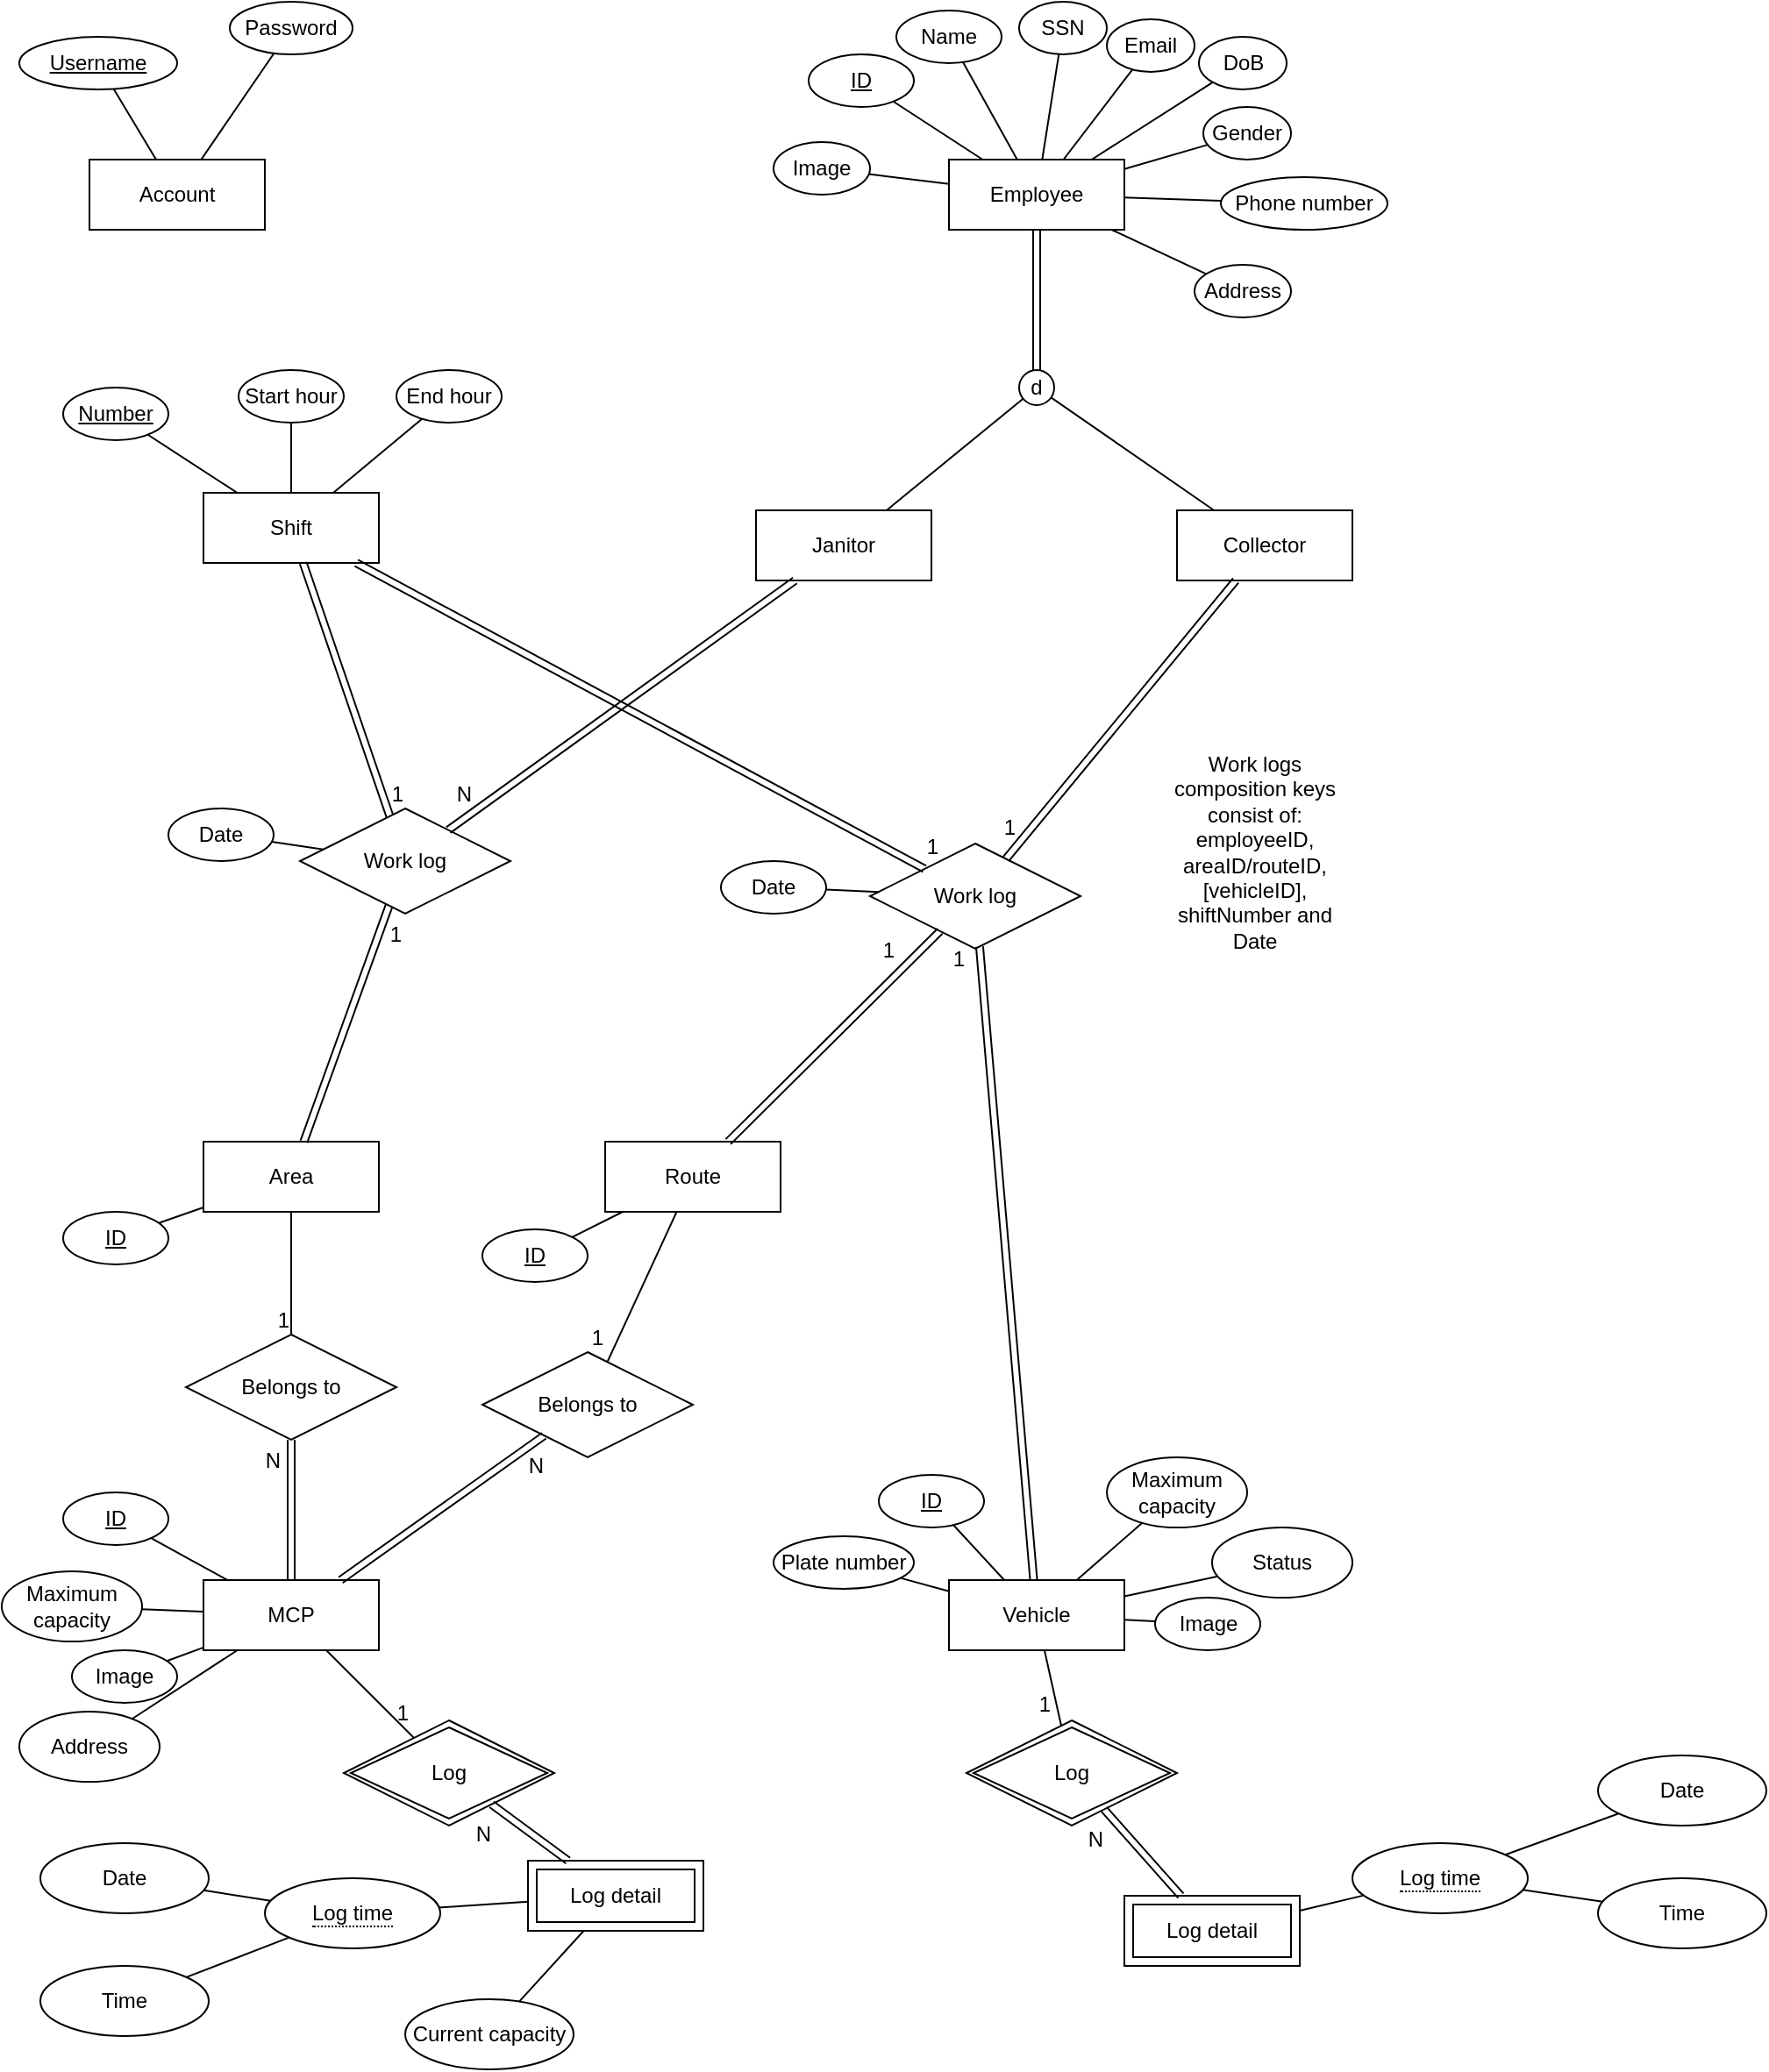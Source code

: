 <mxfile version="21.6.8" type="github">
  <diagram name="Page-1" id="zO1krM9RJwl2RXNE8Sop">
    <mxGraphModel dx="1965" dy="1051" grid="1" gridSize="10" guides="1" tooltips="1" connect="1" arrows="1" fold="1" page="1" pageScale="1" pageWidth="827" pageHeight="1169" math="0" shadow="0">
      <root>
        <mxCell id="0" />
        <mxCell id="1" parent="0" />
        <mxCell id="PcngEi1xsUKJxS339LNE-2" value="Account" style="whiteSpace=wrap;html=1;align=center;" vertex="1" parent="1">
          <mxGeometry x="70" y="120" width="100" height="40" as="geometry" />
        </mxCell>
        <mxCell id="PcngEi1xsUKJxS339LNE-3" value="Username" style="ellipse;whiteSpace=wrap;html=1;align=center;fontStyle=4;" vertex="1" parent="1">
          <mxGeometry x="30" y="50" width="90" height="30" as="geometry" />
        </mxCell>
        <mxCell id="PcngEi1xsUKJxS339LNE-4" value="Password" style="ellipse;whiteSpace=wrap;html=1;align=center;" vertex="1" parent="1">
          <mxGeometry x="150" y="30" width="70" height="30" as="geometry" />
        </mxCell>
        <mxCell id="PcngEi1xsUKJxS339LNE-5" value="" style="endArrow=none;html=1;rounded=0;" edge="1" parent="1" source="PcngEi1xsUKJxS339LNE-3" target="PcngEi1xsUKJxS339LNE-2">
          <mxGeometry width="50" height="50" relative="1" as="geometry">
            <mxPoint x="390" y="670" as="sourcePoint" />
            <mxPoint x="440" y="620" as="targetPoint" />
          </mxGeometry>
        </mxCell>
        <mxCell id="PcngEi1xsUKJxS339LNE-6" value="" style="endArrow=none;html=1;rounded=0;" edge="1" parent="1" source="PcngEi1xsUKJxS339LNE-4" target="PcngEi1xsUKJxS339LNE-2">
          <mxGeometry width="50" height="50" relative="1" as="geometry">
            <mxPoint x="124" y="89" as="sourcePoint" />
            <mxPoint x="175" y="160" as="targetPoint" />
          </mxGeometry>
        </mxCell>
        <mxCell id="PcngEi1xsUKJxS339LNE-7" value="Employee" style="whiteSpace=wrap;html=1;align=center;" vertex="1" parent="1">
          <mxGeometry x="560" y="120" width="100" height="40" as="geometry" />
        </mxCell>
        <mxCell id="PcngEi1xsUKJxS339LNE-8" value="Janitor" style="whiteSpace=wrap;html=1;align=center;" vertex="1" parent="1">
          <mxGeometry x="450" y="320" width="100" height="40" as="geometry" />
        </mxCell>
        <mxCell id="PcngEi1xsUKJxS339LNE-9" value="Collector" style="whiteSpace=wrap;html=1;align=center;" vertex="1" parent="1">
          <mxGeometry x="690" y="320" width="100" height="40" as="geometry" />
        </mxCell>
        <mxCell id="PcngEi1xsUKJxS339LNE-11" value="d" style="ellipse;whiteSpace=wrap;html=1;aspect=fixed;" vertex="1" parent="1">
          <mxGeometry x="600" y="240" width="20" height="20" as="geometry" />
        </mxCell>
        <mxCell id="PcngEi1xsUKJxS339LNE-12" value="" style="shape=link;html=1;rounded=0;" edge="1" parent="1" source="PcngEi1xsUKJxS339LNE-11" target="PcngEi1xsUKJxS339LNE-7">
          <mxGeometry relative="1" as="geometry">
            <mxPoint x="470" y="370" as="sourcePoint" />
            <mxPoint x="630" y="370" as="targetPoint" />
          </mxGeometry>
        </mxCell>
        <mxCell id="PcngEi1xsUKJxS339LNE-14" value="" style="endArrow=none;html=1;rounded=0;" edge="1" parent="1" source="PcngEi1xsUKJxS339LNE-11" target="PcngEi1xsUKJxS339LNE-8">
          <mxGeometry width="50" height="50" relative="1" as="geometry">
            <mxPoint x="193" y="79" as="sourcePoint" />
            <mxPoint x="148" y="130" as="targetPoint" />
          </mxGeometry>
        </mxCell>
        <mxCell id="PcngEi1xsUKJxS339LNE-15" value="" style="endArrow=none;html=1;rounded=0;" edge="1" parent="1" source="PcngEi1xsUKJxS339LNE-11" target="PcngEi1xsUKJxS339LNE-9">
          <mxGeometry width="50" height="50" relative="1" as="geometry">
            <mxPoint x="611" y="265" as="sourcePoint" />
            <mxPoint x="488" y="330" as="targetPoint" />
          </mxGeometry>
        </mxCell>
        <mxCell id="PcngEi1xsUKJxS339LNE-16" value="ID" style="ellipse;whiteSpace=wrap;html=1;align=center;fontStyle=4;" vertex="1" parent="1">
          <mxGeometry x="480" y="60" width="60" height="30" as="geometry" />
        </mxCell>
        <mxCell id="PcngEi1xsUKJxS339LNE-17" value="Name" style="ellipse;whiteSpace=wrap;html=1;align=center;" vertex="1" parent="1">
          <mxGeometry x="530" y="35" width="60" height="30" as="geometry" />
        </mxCell>
        <mxCell id="PcngEi1xsUKJxS339LNE-18" value="SSN" style="ellipse;whiteSpace=wrap;html=1;align=center;" vertex="1" parent="1">
          <mxGeometry x="600" y="30" width="50" height="30" as="geometry" />
        </mxCell>
        <mxCell id="PcngEi1xsUKJxS339LNE-19" value="Email" style="ellipse;whiteSpace=wrap;html=1;align=center;" vertex="1" parent="1">
          <mxGeometry x="650" y="40" width="50" height="30" as="geometry" />
        </mxCell>
        <mxCell id="PcngEi1xsUKJxS339LNE-20" value="DoB" style="ellipse;whiteSpace=wrap;html=1;align=center;" vertex="1" parent="1">
          <mxGeometry x="702.5" y="50" width="50" height="30" as="geometry" />
        </mxCell>
        <mxCell id="PcngEi1xsUKJxS339LNE-21" value="Gender" style="ellipse;whiteSpace=wrap;html=1;align=center;" vertex="1" parent="1">
          <mxGeometry x="705" y="90" width="50" height="30" as="geometry" />
        </mxCell>
        <mxCell id="PcngEi1xsUKJxS339LNE-22" value="Phone number" style="ellipse;whiteSpace=wrap;html=1;align=center;" vertex="1" parent="1">
          <mxGeometry x="715" y="130" width="95" height="30" as="geometry" />
        </mxCell>
        <mxCell id="PcngEi1xsUKJxS339LNE-25" value="Address" style="ellipse;whiteSpace=wrap;html=1;align=center;" vertex="1" parent="1">
          <mxGeometry x="700" y="180" width="55" height="30" as="geometry" />
        </mxCell>
        <mxCell id="PcngEi1xsUKJxS339LNE-26" value="Image" style="ellipse;whiteSpace=wrap;html=1;align=center;" vertex="1" parent="1">
          <mxGeometry x="460" y="110" width="55" height="30" as="geometry" />
        </mxCell>
        <mxCell id="PcngEi1xsUKJxS339LNE-27" value="" style="endArrow=none;html=1;rounded=0;" edge="1" parent="1" source="PcngEi1xsUKJxS339LNE-7" target="PcngEi1xsUKJxS339LNE-16">
          <mxGeometry width="50" height="50" relative="1" as="geometry">
            <mxPoint x="520" y="390" as="sourcePoint" />
            <mxPoint x="570" y="340" as="targetPoint" />
          </mxGeometry>
        </mxCell>
        <mxCell id="PcngEi1xsUKJxS339LNE-29" value="" style="endArrow=none;html=1;rounded=0;" edge="1" parent="1" source="PcngEi1xsUKJxS339LNE-7" target="PcngEi1xsUKJxS339LNE-26">
          <mxGeometry width="50" height="50" relative="1" as="geometry">
            <mxPoint x="589" y="130" as="sourcePoint" />
            <mxPoint x="538" y="97" as="targetPoint" />
          </mxGeometry>
        </mxCell>
        <mxCell id="PcngEi1xsUKJxS339LNE-30" value="" style="endArrow=none;html=1;rounded=0;" edge="1" parent="1" source="PcngEi1xsUKJxS339LNE-7" target="PcngEi1xsUKJxS339LNE-17">
          <mxGeometry width="50" height="50" relative="1" as="geometry">
            <mxPoint x="570" y="144" as="sourcePoint" />
            <mxPoint x="524" y="138" as="targetPoint" />
          </mxGeometry>
        </mxCell>
        <mxCell id="PcngEi1xsUKJxS339LNE-31" value="" style="endArrow=none;html=1;rounded=0;" edge="1" parent="1" source="PcngEi1xsUKJxS339LNE-7" target="PcngEi1xsUKJxS339LNE-18">
          <mxGeometry width="50" height="50" relative="1" as="geometry">
            <mxPoint x="609" y="130" as="sourcePoint" />
            <mxPoint x="578" y="74" as="targetPoint" />
          </mxGeometry>
        </mxCell>
        <mxCell id="PcngEi1xsUKJxS339LNE-32" value="" style="endArrow=none;html=1;rounded=0;" edge="1" parent="1" source="PcngEi1xsUKJxS339LNE-7" target="PcngEi1xsUKJxS339LNE-19">
          <mxGeometry width="50" height="50" relative="1" as="geometry">
            <mxPoint x="623" y="130" as="sourcePoint" />
            <mxPoint x="633" y="70" as="targetPoint" />
          </mxGeometry>
        </mxCell>
        <mxCell id="PcngEi1xsUKJxS339LNE-33" value="" style="endArrow=none;html=1;rounded=0;" edge="1" parent="1" source="PcngEi1xsUKJxS339LNE-7" target="PcngEi1xsUKJxS339LNE-20">
          <mxGeometry width="50" height="50" relative="1" as="geometry">
            <mxPoint x="635" y="130" as="sourcePoint" />
            <mxPoint x="675" y="79" as="targetPoint" />
          </mxGeometry>
        </mxCell>
        <mxCell id="PcngEi1xsUKJxS339LNE-34" value="" style="endArrow=none;html=1;rounded=0;" edge="1" parent="1" source="PcngEi1xsUKJxS339LNE-7" target="PcngEi1xsUKJxS339LNE-21">
          <mxGeometry width="50" height="50" relative="1" as="geometry">
            <mxPoint x="649" y="130" as="sourcePoint" />
            <mxPoint x="734" y="71" as="targetPoint" />
          </mxGeometry>
        </mxCell>
        <mxCell id="PcngEi1xsUKJxS339LNE-35" value="" style="endArrow=none;html=1;rounded=0;" edge="1" parent="1" source="PcngEi1xsUKJxS339LNE-7" target="PcngEi1xsUKJxS339LNE-22">
          <mxGeometry width="50" height="50" relative="1" as="geometry">
            <mxPoint x="662" y="130" as="sourcePoint" />
            <mxPoint x="715" y="104" as="targetPoint" />
          </mxGeometry>
        </mxCell>
        <mxCell id="PcngEi1xsUKJxS339LNE-36" value="" style="endArrow=none;html=1;rounded=0;" edge="1" parent="1" source="PcngEi1xsUKJxS339LNE-7" target="PcngEi1xsUKJxS339LNE-25">
          <mxGeometry width="50" height="50" relative="1" as="geometry">
            <mxPoint x="670" y="145" as="sourcePoint" />
            <mxPoint x="727" y="139" as="targetPoint" />
          </mxGeometry>
        </mxCell>
        <mxCell id="PcngEi1xsUKJxS339LNE-37" value="MCP" style="whiteSpace=wrap;html=1;align=center;" vertex="1" parent="1">
          <mxGeometry x="135" y="930" width="100" height="40" as="geometry" />
        </mxCell>
        <mxCell id="PcngEi1xsUKJxS339LNE-38" value="Vehicle" style="whiteSpace=wrap;html=1;align=center;" vertex="1" parent="1">
          <mxGeometry x="560" y="930" width="100" height="40" as="geometry" />
        </mxCell>
        <mxCell id="PcngEi1xsUKJxS339LNE-40" value="ID" style="ellipse;whiteSpace=wrap;html=1;align=center;fontStyle=4;" vertex="1" parent="1">
          <mxGeometry x="55" y="880" width="60" height="30" as="geometry" />
        </mxCell>
        <mxCell id="PcngEi1xsUKJxS339LNE-41" value="ID" style="ellipse;whiteSpace=wrap;html=1;align=center;fontStyle=4;" vertex="1" parent="1">
          <mxGeometry x="520" y="870" width="60" height="30" as="geometry" />
        </mxCell>
        <mxCell id="PcngEi1xsUKJxS339LNE-42" value="Plate number" style="ellipse;whiteSpace=wrap;html=1;align=center;" vertex="1" parent="1">
          <mxGeometry x="460" y="905" width="80" height="30" as="geometry" />
        </mxCell>
        <mxCell id="PcngEi1xsUKJxS339LNE-43" value="Image" style="ellipse;whiteSpace=wrap;html=1;align=center;" vertex="1" parent="1">
          <mxGeometry x="677.5" y="940" width="60" height="30" as="geometry" />
        </mxCell>
        <mxCell id="PcngEi1xsUKJxS339LNE-44" value="Maximum capacity" style="ellipse;whiteSpace=wrap;html=1;align=center;" vertex="1" parent="1">
          <mxGeometry x="650" y="860" width="80" height="40" as="geometry" />
        </mxCell>
        <mxCell id="PcngEi1xsUKJxS339LNE-45" value="Status" style="ellipse;whiteSpace=wrap;html=1;align=center;" vertex="1" parent="1">
          <mxGeometry x="710" y="900" width="80" height="40" as="geometry" />
        </mxCell>
        <mxCell id="PcngEi1xsUKJxS339LNE-46" value="" style="endArrow=none;html=1;rounded=0;" edge="1" parent="1" source="PcngEi1xsUKJxS339LNE-38" target="PcngEi1xsUKJxS339LNE-44">
          <mxGeometry width="50" height="50" relative="1" as="geometry">
            <mxPoint x="612" y="611" as="sourcePoint" />
            <mxPoint x="534" y="675" as="targetPoint" />
          </mxGeometry>
        </mxCell>
        <mxCell id="PcngEi1xsUKJxS339LNE-47" value="" style="endArrow=none;html=1;rounded=0;" edge="1" parent="1" source="PcngEi1xsUKJxS339LNE-38" target="PcngEi1xsUKJxS339LNE-41">
          <mxGeometry width="50" height="50" relative="1" as="geometry">
            <mxPoint x="570" y="973" as="sourcePoint" />
            <mxPoint x="516" y="986" as="targetPoint" />
          </mxGeometry>
        </mxCell>
        <mxCell id="PcngEi1xsUKJxS339LNE-48" value="" style="endArrow=none;html=1;rounded=0;" edge="1" parent="1" source="PcngEi1xsUKJxS339LNE-38" target="PcngEi1xsUKJxS339LNE-42">
          <mxGeometry width="50" height="50" relative="1" as="geometry">
            <mxPoint x="600" y="980" as="sourcePoint" />
            <mxPoint x="563" y="1017" as="targetPoint" />
          </mxGeometry>
        </mxCell>
        <mxCell id="PcngEi1xsUKJxS339LNE-49" value="" style="endArrow=none;html=1;rounded=0;" edge="1" parent="1" source="PcngEi1xsUKJxS339LNE-38" target="PcngEi1xsUKJxS339LNE-43">
          <mxGeometry width="50" height="50" relative="1" as="geometry">
            <mxPoint x="619" y="980" as="sourcePoint" />
            <mxPoint x="616" y="1045" as="targetPoint" />
          </mxGeometry>
        </mxCell>
        <mxCell id="PcngEi1xsUKJxS339LNE-50" value="" style="endArrow=none;html=1;rounded=0;" edge="1" parent="1" source="PcngEi1xsUKJxS339LNE-38" target="PcngEi1xsUKJxS339LNE-45">
          <mxGeometry width="50" height="50" relative="1" as="geometry">
            <mxPoint x="639" y="980" as="sourcePoint" />
            <mxPoint x="682" y="1026" as="targetPoint" />
          </mxGeometry>
        </mxCell>
        <mxCell id="PcngEi1xsUKJxS339LNE-52" value="Maximum capacity" style="ellipse;whiteSpace=wrap;html=1;align=center;" vertex="1" parent="1">
          <mxGeometry x="20" y="925" width="80" height="40" as="geometry" />
        </mxCell>
        <mxCell id="PcngEi1xsUKJxS339LNE-53" value="Image" style="ellipse;whiteSpace=wrap;html=1;align=center;" vertex="1" parent="1">
          <mxGeometry x="60" y="970" width="60" height="30" as="geometry" />
        </mxCell>
        <mxCell id="PcngEi1xsUKJxS339LNE-55" value="" style="endArrow=none;html=1;rounded=0;" edge="1" parent="1" source="PcngEi1xsUKJxS339LNE-37" target="PcngEi1xsUKJxS339LNE-40">
          <mxGeometry width="50" height="50" relative="1" as="geometry">
            <mxPoint x="570" y="973" as="sourcePoint" />
            <mxPoint x="516" y="986" as="targetPoint" />
          </mxGeometry>
        </mxCell>
        <mxCell id="PcngEi1xsUKJxS339LNE-56" value="" style="endArrow=none;html=1;rounded=0;" edge="1" parent="1" source="PcngEi1xsUKJxS339LNE-37" target="PcngEi1xsUKJxS339LNE-52">
          <mxGeometry width="50" height="50" relative="1" as="geometry">
            <mxPoint x="167" y="980" as="sourcePoint" />
            <mxPoint x="102" y="1028" as="targetPoint" />
          </mxGeometry>
        </mxCell>
        <mxCell id="PcngEi1xsUKJxS339LNE-57" value="" style="endArrow=none;html=1;rounded=0;" edge="1" parent="1" source="PcngEi1xsUKJxS339LNE-37" target="PcngEi1xsUKJxS339LNE-53">
          <mxGeometry width="50" height="50" relative="1" as="geometry">
            <mxPoint x="187" y="980" as="sourcePoint" />
            <mxPoint x="148" y="1070" as="targetPoint" />
          </mxGeometry>
        </mxCell>
        <mxCell id="PcngEi1xsUKJxS339LNE-59" value="Area" style="whiteSpace=wrap;html=1;align=center;" vertex="1" parent="1">
          <mxGeometry x="135" y="680" width="100" height="40" as="geometry" />
        </mxCell>
        <mxCell id="PcngEi1xsUKJxS339LNE-60" value="Route" style="whiteSpace=wrap;html=1;align=center;" vertex="1" parent="1">
          <mxGeometry x="364" y="680" width="100" height="40" as="geometry" />
        </mxCell>
        <mxCell id="PcngEi1xsUKJxS339LNE-61" value="ID" style="ellipse;whiteSpace=wrap;html=1;align=center;fontStyle=4;" vertex="1" parent="1">
          <mxGeometry x="55" y="720" width="60" height="30" as="geometry" />
        </mxCell>
        <mxCell id="PcngEi1xsUKJxS339LNE-62" value="ID" style="ellipse;whiteSpace=wrap;html=1;align=center;fontStyle=4;" vertex="1" parent="1">
          <mxGeometry x="294" y="730" width="60" height="30" as="geometry" />
        </mxCell>
        <mxCell id="PcngEi1xsUKJxS339LNE-63" value="" style="endArrow=none;html=1;rounded=0;" edge="1" parent="1" source="PcngEi1xsUKJxS339LNE-60" target="PcngEi1xsUKJxS339LNE-62">
          <mxGeometry width="50" height="50" relative="1" as="geometry">
            <mxPoint x="670" y="973" as="sourcePoint" />
            <mxPoint x="717" y="986" as="targetPoint" />
          </mxGeometry>
        </mxCell>
        <mxCell id="PcngEi1xsUKJxS339LNE-64" value="" style="endArrow=none;html=1;rounded=0;" edge="1" parent="1" source="PcngEi1xsUKJxS339LNE-59" target="PcngEi1xsUKJxS339LNE-61">
          <mxGeometry width="50" height="50" relative="1" as="geometry">
            <mxPoint x="685" y="695" as="sourcePoint" />
            <mxPoint x="727" y="683" as="targetPoint" />
          </mxGeometry>
        </mxCell>
        <mxCell id="PcngEi1xsUKJxS339LNE-65" value="Belongs to" style="shape=rhombus;perimeter=rhombusPerimeter;whiteSpace=wrap;html=1;align=center;" vertex="1" parent="1">
          <mxGeometry x="125" y="790" width="120" height="60" as="geometry" />
        </mxCell>
        <mxCell id="PcngEi1xsUKJxS339LNE-66" value="Belongs to" style="shape=rhombus;perimeter=rhombusPerimeter;whiteSpace=wrap;html=1;align=center;" vertex="1" parent="1">
          <mxGeometry x="294" y="800" width="120" height="60" as="geometry" />
        </mxCell>
        <mxCell id="PcngEi1xsUKJxS339LNE-67" value="" style="shape=link;html=1;rounded=0;" edge="1" parent="1" source="PcngEi1xsUKJxS339LNE-37" target="PcngEi1xsUKJxS339LNE-65">
          <mxGeometry relative="1" as="geometry">
            <mxPoint x="510" y="760" as="sourcePoint" />
            <mxPoint x="670" y="760" as="targetPoint" />
          </mxGeometry>
        </mxCell>
        <mxCell id="PcngEi1xsUKJxS339LNE-68" value="N" style="resizable=0;html=1;whiteSpace=wrap;align=right;verticalAlign=bottom;" connectable="0" vertex="1" parent="PcngEi1xsUKJxS339LNE-67">
          <mxGeometry x="1" relative="1" as="geometry">
            <mxPoint x="-5" y="20" as="offset" />
          </mxGeometry>
        </mxCell>
        <mxCell id="PcngEi1xsUKJxS339LNE-69" value="" style="endArrow=none;html=1;rounded=0;" edge="1" parent="1" source="PcngEi1xsUKJxS339LNE-59" target="PcngEi1xsUKJxS339LNE-65">
          <mxGeometry relative="1" as="geometry">
            <mxPoint x="510" y="760" as="sourcePoint" />
            <mxPoint x="670" y="760" as="targetPoint" />
          </mxGeometry>
        </mxCell>
        <mxCell id="PcngEi1xsUKJxS339LNE-70" value="1" style="resizable=0;html=1;whiteSpace=wrap;align=right;verticalAlign=bottom;" connectable="0" vertex="1" parent="PcngEi1xsUKJxS339LNE-69">
          <mxGeometry x="1" relative="1" as="geometry" />
        </mxCell>
        <mxCell id="PcngEi1xsUKJxS339LNE-71" value="" style="endArrow=none;html=1;rounded=0;" edge="1" parent="1" source="PcngEi1xsUKJxS339LNE-60" target="PcngEi1xsUKJxS339LNE-66">
          <mxGeometry relative="1" as="geometry">
            <mxPoint x="195" y="730" as="sourcePoint" />
            <mxPoint x="195" y="800" as="targetPoint" />
          </mxGeometry>
        </mxCell>
        <mxCell id="PcngEi1xsUKJxS339LNE-72" value="1" style="resizable=0;html=1;whiteSpace=wrap;align=right;verticalAlign=bottom;" connectable="0" vertex="1" parent="PcngEi1xsUKJxS339LNE-71">
          <mxGeometry x="1" relative="1" as="geometry">
            <mxPoint x="-1" y="-5" as="offset" />
          </mxGeometry>
        </mxCell>
        <mxCell id="PcngEi1xsUKJxS339LNE-73" value="" style="shape=link;html=1;rounded=0;" edge="1" parent="1" source="PcngEi1xsUKJxS339LNE-37" target="PcngEi1xsUKJxS339LNE-66">
          <mxGeometry relative="1" as="geometry">
            <mxPoint x="195" y="940" as="sourcePoint" />
            <mxPoint x="195" y="860" as="targetPoint" />
          </mxGeometry>
        </mxCell>
        <mxCell id="PcngEi1xsUKJxS339LNE-74" value="N" style="resizable=0;html=1;whiteSpace=wrap;align=right;verticalAlign=bottom;" connectable="0" vertex="1" parent="PcngEi1xsUKJxS339LNE-73">
          <mxGeometry x="1" relative="1" as="geometry">
            <mxPoint x="1" y="26" as="offset" />
          </mxGeometry>
        </mxCell>
        <mxCell id="PcngEi1xsUKJxS339LNE-75" value="Address" style="ellipse;whiteSpace=wrap;html=1;align=center;" vertex="1" parent="1">
          <mxGeometry x="30" y="1005" width="80" height="40" as="geometry" />
        </mxCell>
        <mxCell id="PcngEi1xsUKJxS339LNE-76" value="" style="endArrow=none;html=1;rounded=0;" edge="1" parent="1" source="PcngEi1xsUKJxS339LNE-37" target="PcngEi1xsUKJxS339LNE-75">
          <mxGeometry width="50" height="50" relative="1" as="geometry">
            <mxPoint x="183" y="980" as="sourcePoint" />
            <mxPoint x="168" y="1006" as="targetPoint" />
          </mxGeometry>
        </mxCell>
        <mxCell id="PcngEi1xsUKJxS339LNE-78" value="Work log" style="shape=rhombus;perimeter=rhombusPerimeter;whiteSpace=wrap;html=1;align=center;" vertex="1" parent="1">
          <mxGeometry x="190" y="490" width="120" height="60" as="geometry" />
        </mxCell>
        <mxCell id="PcngEi1xsUKJxS339LNE-79" value="Work log" style="shape=rhombus;perimeter=rhombusPerimeter;whiteSpace=wrap;html=1;align=center;" vertex="1" parent="1">
          <mxGeometry x="515" y="510" width="120" height="60" as="geometry" />
        </mxCell>
        <mxCell id="PcngEi1xsUKJxS339LNE-80" value="Shift" style="whiteSpace=wrap;html=1;align=center;" vertex="1" parent="1">
          <mxGeometry x="135" y="310" width="100" height="40" as="geometry" />
        </mxCell>
        <mxCell id="PcngEi1xsUKJxS339LNE-81" value="Number" style="ellipse;whiteSpace=wrap;html=1;align=center;fontStyle=4;" vertex="1" parent="1">
          <mxGeometry x="55" y="250" width="60" height="30" as="geometry" />
        </mxCell>
        <mxCell id="PcngEi1xsUKJxS339LNE-82" value="Start hour" style="ellipse;whiteSpace=wrap;html=1;align=center;" vertex="1" parent="1">
          <mxGeometry x="155" y="240" width="60" height="30" as="geometry" />
        </mxCell>
        <mxCell id="PcngEi1xsUKJxS339LNE-83" value="End hour" style="ellipse;whiteSpace=wrap;html=1;align=center;" vertex="1" parent="1">
          <mxGeometry x="245" y="240" width="60" height="30" as="geometry" />
        </mxCell>
        <mxCell id="PcngEi1xsUKJxS339LNE-85" value="" style="endArrow=none;html=1;rounded=0;" edge="1" parent="1" source="PcngEi1xsUKJxS339LNE-80" target="PcngEi1xsUKJxS339LNE-81">
          <mxGeometry width="50" height="50" relative="1" as="geometry">
            <mxPoint x="570" y="144" as="sourcePoint" />
            <mxPoint x="524" y="138" as="targetPoint" />
          </mxGeometry>
        </mxCell>
        <mxCell id="PcngEi1xsUKJxS339LNE-86" value="" style="endArrow=none;html=1;rounded=0;" edge="1" parent="1" source="PcngEi1xsUKJxS339LNE-80" target="PcngEi1xsUKJxS339LNE-82">
          <mxGeometry width="50" height="50" relative="1" as="geometry">
            <mxPoint x="570" y="144" as="sourcePoint" />
            <mxPoint x="524" y="138" as="targetPoint" />
          </mxGeometry>
        </mxCell>
        <mxCell id="PcngEi1xsUKJxS339LNE-87" value="" style="endArrow=none;html=1;rounded=0;" edge="1" parent="1" source="PcngEi1xsUKJxS339LNE-80" target="PcngEi1xsUKJxS339LNE-83">
          <mxGeometry width="50" height="50" relative="1" as="geometry">
            <mxPoint x="380" y="310" as="sourcePoint" />
            <mxPoint x="380" y="270" as="targetPoint" />
          </mxGeometry>
        </mxCell>
        <mxCell id="PcngEi1xsUKJxS339LNE-88" value="" style="shape=link;html=1;rounded=0;" edge="1" parent="1" source="PcngEi1xsUKJxS339LNE-8" target="PcngEi1xsUKJxS339LNE-78">
          <mxGeometry relative="1" as="geometry">
            <mxPoint x="195" y="940" as="sourcePoint" />
            <mxPoint x="195" y="860" as="targetPoint" />
          </mxGeometry>
        </mxCell>
        <mxCell id="PcngEi1xsUKJxS339LNE-89" value="N" style="resizable=0;html=1;whiteSpace=wrap;align=right;verticalAlign=bottom;" connectable="0" vertex="1" parent="PcngEi1xsUKJxS339LNE-88">
          <mxGeometry x="1" relative="1" as="geometry">
            <mxPoint x="15" y="-12" as="offset" />
          </mxGeometry>
        </mxCell>
        <mxCell id="PcngEi1xsUKJxS339LNE-90" value="" style="shape=link;html=1;rounded=0;" edge="1" parent="1" source="PcngEi1xsUKJxS339LNE-59" target="PcngEi1xsUKJxS339LNE-78">
          <mxGeometry relative="1" as="geometry">
            <mxPoint x="482" y="370" as="sourcePoint" />
            <mxPoint x="285" y="512" as="targetPoint" />
          </mxGeometry>
        </mxCell>
        <mxCell id="PcngEi1xsUKJxS339LNE-91" value="1" style="resizable=0;html=1;whiteSpace=wrap;align=right;verticalAlign=bottom;" connectable="0" vertex="1" parent="PcngEi1xsUKJxS339LNE-90">
          <mxGeometry x="1" relative="1" as="geometry">
            <mxPoint x="9" y="25" as="offset" />
          </mxGeometry>
        </mxCell>
        <mxCell id="PcngEi1xsUKJxS339LNE-92" value="" style="shape=link;html=1;rounded=0;" edge="1" parent="1" source="PcngEi1xsUKJxS339LNE-80" target="PcngEi1xsUKJxS339LNE-78">
          <mxGeometry relative="1" as="geometry">
            <mxPoint x="202" y="690" as="sourcePoint" />
            <mxPoint x="251" y="555" as="targetPoint" />
          </mxGeometry>
        </mxCell>
        <mxCell id="PcngEi1xsUKJxS339LNE-93" value="1" style="resizable=0;html=1;whiteSpace=wrap;align=right;verticalAlign=bottom;" connectable="0" vertex="1" parent="PcngEi1xsUKJxS339LNE-92">
          <mxGeometry x="1" relative="1" as="geometry">
            <mxPoint x="9" y="-4" as="offset" />
          </mxGeometry>
        </mxCell>
        <mxCell id="PcngEi1xsUKJxS339LNE-94" value="" style="shape=link;html=1;rounded=0;" edge="1" parent="1" source="PcngEi1xsUKJxS339LNE-9" target="PcngEi1xsUKJxS339LNE-79">
          <mxGeometry relative="1" as="geometry">
            <mxPoint x="482" y="370" as="sourcePoint" />
            <mxPoint x="285" y="512" as="targetPoint" />
          </mxGeometry>
        </mxCell>
        <mxCell id="PcngEi1xsUKJxS339LNE-95" value="1" style="resizable=0;html=1;whiteSpace=wrap;align=right;verticalAlign=bottom;" connectable="0" vertex="1" parent="PcngEi1xsUKJxS339LNE-94">
          <mxGeometry x="1" relative="1" as="geometry">
            <mxPoint x="7" y="-9" as="offset" />
          </mxGeometry>
        </mxCell>
        <mxCell id="PcngEi1xsUKJxS339LNE-96" value="" style="shape=link;html=1;rounded=0;" edge="1" parent="1" source="PcngEi1xsUKJxS339LNE-80" target="PcngEi1xsUKJxS339LNE-79">
          <mxGeometry relative="1" as="geometry">
            <mxPoint x="202" y="360" as="sourcePoint" />
            <mxPoint x="251" y="504" as="targetPoint" />
          </mxGeometry>
        </mxCell>
        <mxCell id="PcngEi1xsUKJxS339LNE-97" value="1" style="resizable=0;html=1;whiteSpace=wrap;align=right;verticalAlign=bottom;" connectable="0" vertex="1" parent="PcngEi1xsUKJxS339LNE-96">
          <mxGeometry x="1" relative="1" as="geometry">
            <mxPoint x="9" y="-4" as="offset" />
          </mxGeometry>
        </mxCell>
        <mxCell id="PcngEi1xsUKJxS339LNE-98" value="" style="shape=link;html=1;rounded=0;" edge="1" parent="1" source="PcngEi1xsUKJxS339LNE-60" target="PcngEi1xsUKJxS339LNE-79">
          <mxGeometry relative="1" as="geometry">
            <mxPoint x="232" y="360" as="sourcePoint" />
            <mxPoint x="556" y="534" as="targetPoint" />
          </mxGeometry>
        </mxCell>
        <mxCell id="PcngEi1xsUKJxS339LNE-99" value="1" style="resizable=0;html=1;whiteSpace=wrap;align=right;verticalAlign=bottom;" connectable="0" vertex="1" parent="PcngEi1xsUKJxS339LNE-98">
          <mxGeometry x="1" relative="1" as="geometry">
            <mxPoint x="-25" y="20" as="offset" />
          </mxGeometry>
        </mxCell>
        <mxCell id="PcngEi1xsUKJxS339LNE-100" value="Date" style="ellipse;whiteSpace=wrap;html=1;align=center;" vertex="1" parent="1">
          <mxGeometry x="115" y="490" width="60" height="30" as="geometry" />
        </mxCell>
        <mxCell id="PcngEi1xsUKJxS339LNE-101" value="Date" style="ellipse;whiteSpace=wrap;html=1;align=center;" vertex="1" parent="1">
          <mxGeometry x="430" y="520" width="60" height="30" as="geometry" />
        </mxCell>
        <mxCell id="PcngEi1xsUKJxS339LNE-102" value="" style="endArrow=none;html=1;rounded=0;" edge="1" parent="1" source="PcngEi1xsUKJxS339LNE-100" target="PcngEi1xsUKJxS339LNE-78">
          <mxGeometry relative="1" as="geometry">
            <mxPoint x="195" y="730" as="sourcePoint" />
            <mxPoint x="195" y="800" as="targetPoint" />
          </mxGeometry>
        </mxCell>
        <mxCell id="PcngEi1xsUKJxS339LNE-103" value="" style="resizable=0;html=1;whiteSpace=wrap;align=right;verticalAlign=bottom;" connectable="0" vertex="1" parent="PcngEi1xsUKJxS339LNE-102">
          <mxGeometry x="1" relative="1" as="geometry" />
        </mxCell>
        <mxCell id="PcngEi1xsUKJxS339LNE-104" value="" style="endArrow=none;html=1;rounded=0;" edge="1" parent="1" source="PcngEi1xsUKJxS339LNE-101" target="PcngEi1xsUKJxS339LNE-79">
          <mxGeometry relative="1" as="geometry">
            <mxPoint x="170" y="530" as="sourcePoint" />
            <mxPoint x="200" y="530" as="targetPoint" />
          </mxGeometry>
        </mxCell>
        <mxCell id="PcngEi1xsUKJxS339LNE-105" value="" style="resizable=0;html=1;whiteSpace=wrap;align=right;verticalAlign=bottom;" connectable="0" vertex="1" parent="PcngEi1xsUKJxS339LNE-104">
          <mxGeometry x="1" relative="1" as="geometry" />
        </mxCell>
        <mxCell id="PcngEi1xsUKJxS339LNE-107" value="Work logs composition keys consist of: employeeID, areaID/routeID,[vehicleID], shiftNumber and Date" style="text;html=1;strokeColor=none;fillColor=none;align=center;verticalAlign=middle;whiteSpace=wrap;rounded=0;" vertex="1" parent="1">
          <mxGeometry x="677.5" y="500" width="112.5" height="30" as="geometry" />
        </mxCell>
        <mxCell id="PcngEi1xsUKJxS339LNE-108" value="" style="shape=link;html=1;rounded=0;" edge="1" parent="1" source="PcngEi1xsUKJxS339LNE-38" target="PcngEi1xsUKJxS339LNE-79">
          <mxGeometry relative="1" as="geometry">
            <mxPoint x="444" y="690" as="sourcePoint" />
            <mxPoint x="565" y="570" as="targetPoint" />
          </mxGeometry>
        </mxCell>
        <mxCell id="PcngEi1xsUKJxS339LNE-109" value="1" style="resizable=0;html=1;whiteSpace=wrap;align=right;verticalAlign=bottom;" connectable="0" vertex="1" parent="PcngEi1xsUKJxS339LNE-108">
          <mxGeometry x="1" relative="1" as="geometry">
            <mxPoint x="-7" y="16" as="offset" />
          </mxGeometry>
        </mxCell>
        <mxCell id="PcngEi1xsUKJxS339LNE-111" value="Log" style="shape=rhombus;double=1;perimeter=rhombusPerimeter;whiteSpace=wrap;html=1;align=center;" vertex="1" parent="1">
          <mxGeometry x="215" y="1010" width="120" height="60" as="geometry" />
        </mxCell>
        <mxCell id="PcngEi1xsUKJxS339LNE-114" value="Log" style="shape=rhombus;double=1;perimeter=rhombusPerimeter;whiteSpace=wrap;html=1;align=center;" vertex="1" parent="1">
          <mxGeometry x="570" y="1010" width="120" height="60" as="geometry" />
        </mxCell>
        <mxCell id="PcngEi1xsUKJxS339LNE-116" value="" style="endArrow=none;html=1;rounded=0;" edge="1" parent="1" source="PcngEi1xsUKJxS339LNE-37" target="PcngEi1xsUKJxS339LNE-111">
          <mxGeometry relative="1" as="geometry">
            <mxPoint x="415" y="730" as="sourcePoint" />
            <mxPoint x="375" y="816" as="targetPoint" />
          </mxGeometry>
        </mxCell>
        <mxCell id="PcngEi1xsUKJxS339LNE-117" value="1" style="resizable=0;html=1;whiteSpace=wrap;align=right;verticalAlign=bottom;" connectable="0" vertex="1" parent="PcngEi1xsUKJxS339LNE-116">
          <mxGeometry x="1" relative="1" as="geometry">
            <mxPoint x="-1" y="-5" as="offset" />
          </mxGeometry>
        </mxCell>
        <mxCell id="PcngEi1xsUKJxS339LNE-118" value="Log detail" style="shape=ext;margin=3;double=1;whiteSpace=wrap;html=1;align=center;" vertex="1" parent="1">
          <mxGeometry x="320" y="1090" width="100" height="40" as="geometry" />
        </mxCell>
        <mxCell id="PcngEi1xsUKJxS339LNE-120" value="&lt;span style=&quot;border-bottom: 1px dotted&quot;&gt;Log time&lt;br&gt;&lt;/span&gt;" style="ellipse;whiteSpace=wrap;html=1;align=center;" vertex="1" parent="1">
          <mxGeometry x="170" y="1100" width="100" height="40" as="geometry" />
        </mxCell>
        <mxCell id="PcngEi1xsUKJxS339LNE-121" value="Current capacity" style="ellipse;whiteSpace=wrap;html=1;align=center;" vertex="1" parent="1">
          <mxGeometry x="250" y="1169" width="96" height="40" as="geometry" />
        </mxCell>
        <mxCell id="PcngEi1xsUKJxS339LNE-122" value="" style="shape=link;html=1;rounded=0;" edge="1" parent="1" source="PcngEi1xsUKJxS339LNE-118" target="PcngEi1xsUKJxS339LNE-111">
          <mxGeometry relative="1" as="geometry">
            <mxPoint x="223" y="940" as="sourcePoint" />
            <mxPoint x="339" y="858" as="targetPoint" />
          </mxGeometry>
        </mxCell>
        <mxCell id="PcngEi1xsUKJxS339LNE-123" value="N" style="resizable=0;html=1;whiteSpace=wrap;align=right;verticalAlign=bottom;" connectable="0" vertex="1" parent="PcngEi1xsUKJxS339LNE-122">
          <mxGeometry x="1" relative="1" as="geometry">
            <mxPoint x="1" y="26" as="offset" />
          </mxGeometry>
        </mxCell>
        <mxCell id="PcngEi1xsUKJxS339LNE-124" value="" style="endArrow=none;html=1;rounded=0;" edge="1" parent="1" source="PcngEi1xsUKJxS339LNE-118" target="PcngEi1xsUKJxS339LNE-120">
          <mxGeometry width="50" height="50" relative="1" as="geometry">
            <mxPoint x="164" y="980" as="sourcePoint" />
            <mxPoint x="104" y="1019" as="targetPoint" />
          </mxGeometry>
        </mxCell>
        <mxCell id="PcngEi1xsUKJxS339LNE-125" value="" style="endArrow=none;html=1;rounded=0;" edge="1" parent="1" source="PcngEi1xsUKJxS339LNE-118" target="PcngEi1xsUKJxS339LNE-121">
          <mxGeometry width="50" height="50" relative="1" as="geometry">
            <mxPoint x="330" y="1130" as="sourcePoint" />
            <mxPoint x="275" y="1141" as="targetPoint" />
          </mxGeometry>
        </mxCell>
        <mxCell id="PcngEi1xsUKJxS339LNE-126" value="Log detail" style="shape=ext;margin=3;double=1;whiteSpace=wrap;html=1;align=center;" vertex="1" parent="1">
          <mxGeometry x="660" y="1110" width="100" height="40" as="geometry" />
        </mxCell>
        <mxCell id="PcngEi1xsUKJxS339LNE-127" value="&lt;span style=&quot;border-bottom: 1px dotted&quot;&gt;Log time&lt;br&gt;&lt;/span&gt;" style="ellipse;whiteSpace=wrap;html=1;align=center;" vertex="1" parent="1">
          <mxGeometry x="790" y="1080" width="100" height="40" as="geometry" />
        </mxCell>
        <mxCell id="PcngEi1xsUKJxS339LNE-128" value="Date" style="ellipse;whiteSpace=wrap;html=1;align=center;" vertex="1" parent="1">
          <mxGeometry x="42" y="1080" width="96" height="40" as="geometry" />
        </mxCell>
        <mxCell id="PcngEi1xsUKJxS339LNE-129" value="Time" style="ellipse;whiteSpace=wrap;html=1;align=center;" vertex="1" parent="1">
          <mxGeometry x="42" y="1150" width="96" height="40" as="geometry" />
        </mxCell>
        <mxCell id="PcngEi1xsUKJxS339LNE-130" value="" style="endArrow=none;html=1;rounded=0;" edge="1" parent="1" source="PcngEi1xsUKJxS339LNE-120" target="PcngEi1xsUKJxS339LNE-128">
          <mxGeometry width="50" height="50" relative="1" as="geometry">
            <mxPoint x="330" y="1123" as="sourcePoint" />
            <mxPoint x="279" y="1127" as="targetPoint" />
          </mxGeometry>
        </mxCell>
        <mxCell id="PcngEi1xsUKJxS339LNE-131" value="" style="endArrow=none;html=1;rounded=0;" edge="1" parent="1" source="PcngEi1xsUKJxS339LNE-120" target="PcngEi1xsUKJxS339LNE-129">
          <mxGeometry width="50" height="50" relative="1" as="geometry">
            <mxPoint x="183" y="1123" as="sourcePoint" />
            <mxPoint x="145" y="1117" as="targetPoint" />
          </mxGeometry>
        </mxCell>
        <mxCell id="PcngEi1xsUKJxS339LNE-132" value="" style="endArrow=none;html=1;rounded=0;" edge="1" parent="1" source="PcngEi1xsUKJxS339LNE-38" target="PcngEi1xsUKJxS339LNE-114">
          <mxGeometry relative="1" as="geometry">
            <mxPoint x="215" y="980" as="sourcePoint" />
            <mxPoint x="265" y="1030" as="targetPoint" />
          </mxGeometry>
        </mxCell>
        <mxCell id="PcngEi1xsUKJxS339LNE-133" value="1" style="resizable=0;html=1;whiteSpace=wrap;align=right;verticalAlign=bottom;" connectable="0" vertex="1" parent="PcngEi1xsUKJxS339LNE-132">
          <mxGeometry x="1" relative="1" as="geometry">
            <mxPoint x="-4" y="-3" as="offset" />
          </mxGeometry>
        </mxCell>
        <mxCell id="PcngEi1xsUKJxS339LNE-134" value="" style="shape=link;html=1;rounded=0;" edge="1" parent="1" source="PcngEi1xsUKJxS339LNE-126" target="PcngEi1xsUKJxS339LNE-114">
          <mxGeometry relative="1" as="geometry">
            <mxPoint x="353" y="1100" as="sourcePoint" />
            <mxPoint x="309" y="1068" as="targetPoint" />
          </mxGeometry>
        </mxCell>
        <mxCell id="PcngEi1xsUKJxS339LNE-135" value="N" style="resizable=0;html=1;whiteSpace=wrap;align=right;verticalAlign=bottom;" connectable="0" vertex="1" parent="PcngEi1xsUKJxS339LNE-134">
          <mxGeometry x="1" relative="1" as="geometry">
            <mxPoint x="1" y="26" as="offset" />
          </mxGeometry>
        </mxCell>
        <mxCell id="PcngEi1xsUKJxS339LNE-136" value="Date" style="ellipse;whiteSpace=wrap;html=1;align=center;" vertex="1" parent="1">
          <mxGeometry x="930" y="1030" width="96" height="40" as="geometry" />
        </mxCell>
        <mxCell id="PcngEi1xsUKJxS339LNE-137" value="Time" style="ellipse;whiteSpace=wrap;html=1;align=center;" vertex="1" parent="1">
          <mxGeometry x="930" y="1100" width="96" height="40" as="geometry" />
        </mxCell>
        <mxCell id="PcngEi1xsUKJxS339LNE-138" value="" style="endArrow=none;html=1;rounded=0;" edge="1" parent="1" target="PcngEi1xsUKJxS339LNE-136" source="PcngEi1xsUKJxS339LNE-127">
          <mxGeometry width="50" height="50" relative="1" as="geometry">
            <mxPoint x="1061" y="1063" as="sourcePoint" />
            <mxPoint x="1167" y="1077" as="targetPoint" />
          </mxGeometry>
        </mxCell>
        <mxCell id="PcngEi1xsUKJxS339LNE-139" value="" style="endArrow=none;html=1;rounded=0;" edge="1" parent="1" target="PcngEi1xsUKJxS339LNE-137" source="PcngEi1xsUKJxS339LNE-127">
          <mxGeometry width="50" height="50" relative="1" as="geometry">
            <mxPoint x="1072" y="1084" as="sourcePoint" />
            <mxPoint x="1033" y="1067" as="targetPoint" />
          </mxGeometry>
        </mxCell>
        <mxCell id="PcngEi1xsUKJxS339LNE-140" value="" style="endArrow=none;html=1;rounded=0;" edge="1" parent="1" source="PcngEi1xsUKJxS339LNE-127" target="PcngEi1xsUKJxS339LNE-126">
          <mxGeometry width="50" height="50" relative="1" as="geometry">
            <mxPoint x="330" y="1123" as="sourcePoint" />
            <mxPoint x="279" y="1127" as="targetPoint" />
          </mxGeometry>
        </mxCell>
      </root>
    </mxGraphModel>
  </diagram>
</mxfile>
